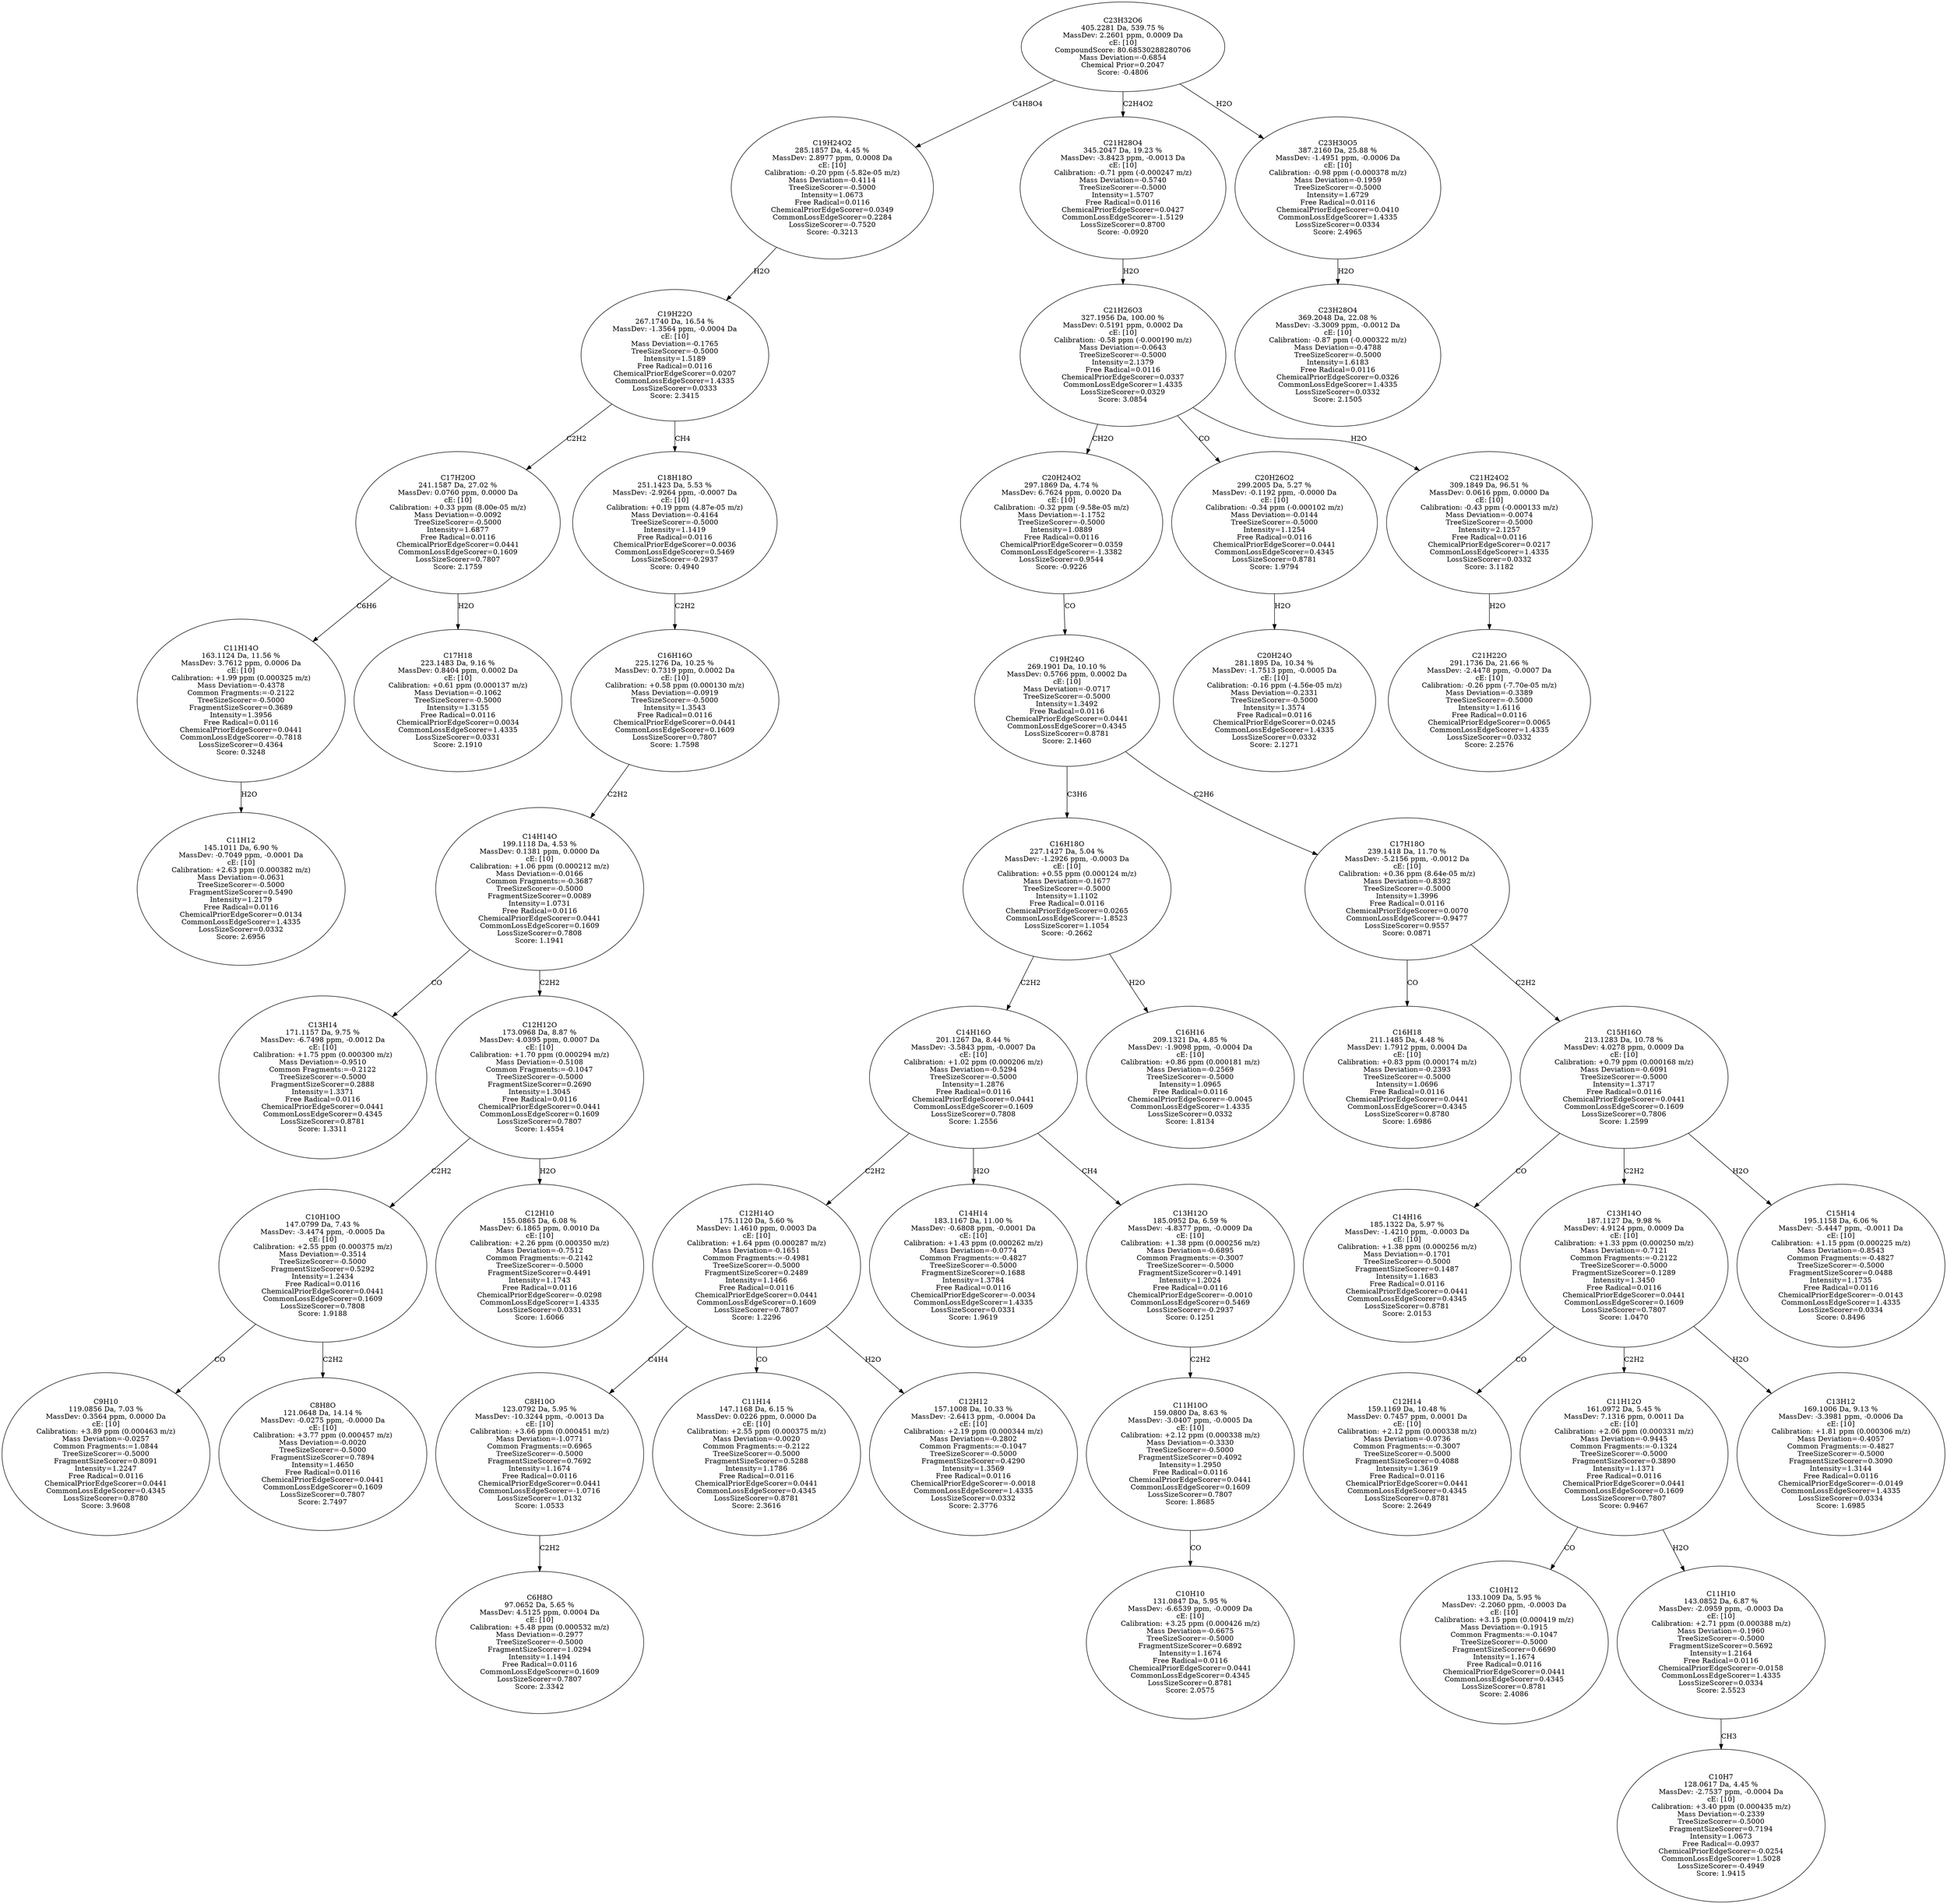 strict digraph {
v1 [label="C11H12\n145.1011 Da, 6.90 %\nMassDev: -0.7049 ppm, -0.0001 Da\ncE: [10]\nCalibration: +2.63 ppm (0.000382 m/z)\nMass Deviation=-0.0631\nTreeSizeScorer=-0.5000\nFragmentSizeScorer=0.5490\nIntensity=1.2179\nFree Radical=0.0116\nChemicalPriorEdgeScorer=0.0134\nCommonLossEdgeScorer=1.4335\nLossSizeScorer=0.0332\nScore: 2.6956"];
v2 [label="C11H14O\n163.1124 Da, 11.56 %\nMassDev: 3.7612 ppm, 0.0006 Da\ncE: [10]\nCalibration: +1.99 ppm (0.000325 m/z)\nMass Deviation=-0.4378\nCommon Fragments:=-0.2122\nTreeSizeScorer=-0.5000\nFragmentSizeScorer=0.3689\nIntensity=1.3956\nFree Radical=0.0116\nChemicalPriorEdgeScorer=0.0441\nCommonLossEdgeScorer=-0.7818\nLossSizeScorer=0.4364\nScore: 0.3248"];
v3 [label="C17H18\n223.1483 Da, 9.16 %\nMassDev: 0.8404 ppm, 0.0002 Da\ncE: [10]\nCalibration: +0.61 ppm (0.000137 m/z)\nMass Deviation=-0.1062\nTreeSizeScorer=-0.5000\nIntensity=1.3155\nFree Radical=0.0116\nChemicalPriorEdgeScorer=0.0034\nCommonLossEdgeScorer=1.4335\nLossSizeScorer=0.0331\nScore: 2.1910"];
v4 [label="C17H20O\n241.1587 Da, 27.02 %\nMassDev: 0.0760 ppm, 0.0000 Da\ncE: [10]\nCalibration: +0.33 ppm (8.00e-05 m/z)\nMass Deviation=-0.0092\nTreeSizeScorer=-0.5000\nIntensity=1.6877\nFree Radical=0.0116\nChemicalPriorEdgeScorer=0.0441\nCommonLossEdgeScorer=0.1609\nLossSizeScorer=0.7807\nScore: 2.1759"];
v5 [label="C13H14\n171.1157 Da, 9.75 %\nMassDev: -6.7498 ppm, -0.0012 Da\ncE: [10]\nCalibration: +1.75 ppm (0.000300 m/z)\nMass Deviation=-0.9510\nCommon Fragments:=-0.2122\nTreeSizeScorer=-0.5000\nFragmentSizeScorer=0.2888\nIntensity=1.3371\nFree Radical=0.0116\nChemicalPriorEdgeScorer=0.0441\nCommonLossEdgeScorer=0.4345\nLossSizeScorer=0.8781\nScore: 1.3311"];
v6 [label="C9H10\n119.0856 Da, 7.03 %\nMassDev: 0.3564 ppm, 0.0000 Da\ncE: [10]\nCalibration: +3.89 ppm (0.000463 m/z)\nMass Deviation=-0.0257\nCommon Fragments:=1.0844\nTreeSizeScorer=-0.5000\nFragmentSizeScorer=0.8091\nIntensity=1.2247\nFree Radical=0.0116\nChemicalPriorEdgeScorer=0.0441\nCommonLossEdgeScorer=0.4345\nLossSizeScorer=0.8780\nScore: 3.9608"];
v7 [label="C8H8O\n121.0648 Da, 14.14 %\nMassDev: -0.0275 ppm, -0.0000 Da\ncE: [10]\nCalibration: +3.77 ppm (0.000457 m/z)\nMass Deviation=-0.0020\nTreeSizeScorer=-0.5000\nFragmentSizeScorer=0.7894\nIntensity=1.4650\nFree Radical=0.0116\nChemicalPriorEdgeScorer=0.0441\nCommonLossEdgeScorer=0.1609\nLossSizeScorer=0.7807\nScore: 2.7497"];
v8 [label="C10H10O\n147.0799 Da, 7.43 %\nMassDev: -3.4474 ppm, -0.0005 Da\ncE: [10]\nCalibration: +2.55 ppm (0.000375 m/z)\nMass Deviation=-0.3514\nTreeSizeScorer=-0.5000\nFragmentSizeScorer=0.5292\nIntensity=1.2434\nFree Radical=0.0116\nChemicalPriorEdgeScorer=0.0441\nCommonLossEdgeScorer=0.1609\nLossSizeScorer=0.7808\nScore: 1.9188"];
v9 [label="C12H10\n155.0865 Da, 6.08 %\nMassDev: 6.1865 ppm, 0.0010 Da\ncE: [10]\nCalibration: +2.26 ppm (0.000350 m/z)\nMass Deviation=-0.7512\nCommon Fragments:=-0.2142\nTreeSizeScorer=-0.5000\nFragmentSizeScorer=0.4491\nIntensity=1.1743\nFree Radical=0.0116\nChemicalPriorEdgeScorer=-0.0298\nCommonLossEdgeScorer=1.4335\nLossSizeScorer=0.0331\nScore: 1.6066"];
v10 [label="C12H12O\n173.0968 Da, 8.87 %\nMassDev: 4.0395 ppm, 0.0007 Da\ncE: [10]\nCalibration: +1.70 ppm (0.000294 m/z)\nMass Deviation=-0.5108\nCommon Fragments:=-0.1047\nTreeSizeScorer=-0.5000\nFragmentSizeScorer=0.2690\nIntensity=1.3045\nFree Radical=0.0116\nChemicalPriorEdgeScorer=0.0441\nCommonLossEdgeScorer=0.1609\nLossSizeScorer=0.7807\nScore: 1.4554"];
v11 [label="C14H14O\n199.1118 Da, 4.53 %\nMassDev: 0.1381 ppm, 0.0000 Da\ncE: [10]\nCalibration: +1.06 ppm (0.000212 m/z)\nMass Deviation=-0.0166\nCommon Fragments:=-0.3687\nTreeSizeScorer=-0.5000\nFragmentSizeScorer=0.0089\nIntensity=1.0731\nFree Radical=0.0116\nChemicalPriorEdgeScorer=0.0441\nCommonLossEdgeScorer=0.1609\nLossSizeScorer=0.7808\nScore: 1.1941"];
v12 [label="C16H16O\n225.1276 Da, 10.25 %\nMassDev: 0.7319 ppm, 0.0002 Da\ncE: [10]\nCalibration: +0.58 ppm (0.000130 m/z)\nMass Deviation=-0.0919\nTreeSizeScorer=-0.5000\nIntensity=1.3543\nFree Radical=0.0116\nChemicalPriorEdgeScorer=0.0441\nCommonLossEdgeScorer=0.1609\nLossSizeScorer=0.7807\nScore: 1.7598"];
v13 [label="C18H18O\n251.1423 Da, 5.53 %\nMassDev: -2.9264 ppm, -0.0007 Da\ncE: [10]\nCalibration: +0.19 ppm (4.87e-05 m/z)\nMass Deviation=-0.4164\nTreeSizeScorer=-0.5000\nIntensity=1.1419\nFree Radical=0.0116\nChemicalPriorEdgeScorer=0.0036\nCommonLossEdgeScorer=0.5469\nLossSizeScorer=-0.2937\nScore: 0.4940"];
v14 [label="C19H22O\n267.1740 Da, 16.54 %\nMassDev: -1.3564 ppm, -0.0004 Da\ncE: [10]\nMass Deviation=-0.1765\nTreeSizeScorer=-0.5000\nIntensity=1.5189\nFree Radical=0.0116\nChemicalPriorEdgeScorer=0.0207\nCommonLossEdgeScorer=1.4335\nLossSizeScorer=0.0333\nScore: 2.3415"];
v15 [label="C19H24O2\n285.1857 Da, 4.45 %\nMassDev: 2.8977 ppm, 0.0008 Da\ncE: [10]\nCalibration: -0.20 ppm (-5.82e-05 m/z)\nMass Deviation=-0.4114\nTreeSizeScorer=-0.5000\nIntensity=1.0673\nFree Radical=0.0116\nChemicalPriorEdgeScorer=0.0349\nCommonLossEdgeScorer=0.2284\nLossSizeScorer=-0.7520\nScore: -0.3213"];
v16 [label="C6H8O\n97.0652 Da, 5.65 %\nMassDev: 4.5125 ppm, 0.0004 Da\ncE: [10]\nCalibration: +5.48 ppm (0.000532 m/z)\nMass Deviation=-0.2977\nTreeSizeScorer=-0.5000\nFragmentSizeScorer=1.0294\nIntensity=1.1494\nFree Radical=0.0116\nCommonLossEdgeScorer=0.1609\nLossSizeScorer=0.7807\nScore: 2.3342"];
v17 [label="C8H10O\n123.0792 Da, 5.95 %\nMassDev: -10.3244 ppm, -0.0013 Da\ncE: [10]\nCalibration: +3.66 ppm (0.000451 m/z)\nMass Deviation=-1.0771\nCommon Fragments:=0.6965\nTreeSizeScorer=-0.5000\nFragmentSizeScorer=0.7692\nIntensity=1.1674\nFree Radical=0.0116\nChemicalPriorEdgeScorer=0.0441\nCommonLossEdgeScorer=-1.0716\nLossSizeScorer=1.0132\nScore: 1.0533"];
v18 [label="C11H14\n147.1168 Da, 6.15 %\nMassDev: 0.0226 ppm, 0.0000 Da\ncE: [10]\nCalibration: +2.55 ppm (0.000375 m/z)\nMass Deviation=-0.0020\nCommon Fragments:=-0.2122\nTreeSizeScorer=-0.5000\nFragmentSizeScorer=0.5288\nIntensity=1.1786\nFree Radical=0.0116\nChemicalPriorEdgeScorer=0.0441\nCommonLossEdgeScorer=0.4345\nLossSizeScorer=0.8781\nScore: 2.3616"];
v19 [label="C12H12\n157.1008 Da, 10.33 %\nMassDev: -2.6413 ppm, -0.0004 Da\ncE: [10]\nCalibration: +2.19 ppm (0.000344 m/z)\nMass Deviation=-0.2802\nCommon Fragments:=-0.1047\nTreeSizeScorer=-0.5000\nFragmentSizeScorer=0.4290\nIntensity=1.3569\nFree Radical=0.0116\nChemicalPriorEdgeScorer=-0.0018\nCommonLossEdgeScorer=1.4335\nLossSizeScorer=0.0332\nScore: 2.3776"];
v20 [label="C12H14O\n175.1120 Da, 5.60 %\nMassDev: 1.4610 ppm, 0.0003 Da\ncE: [10]\nCalibration: +1.64 ppm (0.000287 m/z)\nMass Deviation=-0.1651\nCommon Fragments:=-0.4981\nTreeSizeScorer=-0.5000\nFragmentSizeScorer=0.2489\nIntensity=1.1466\nFree Radical=0.0116\nChemicalPriorEdgeScorer=0.0441\nCommonLossEdgeScorer=0.1609\nLossSizeScorer=0.7807\nScore: 1.2296"];
v21 [label="C14H14\n183.1167 Da, 11.00 %\nMassDev: -0.6808 ppm, -0.0001 Da\ncE: [10]\nCalibration: +1.43 ppm (0.000262 m/z)\nMass Deviation=-0.0774\nCommon Fragments:=-0.4827\nTreeSizeScorer=-0.5000\nFragmentSizeScorer=0.1688\nIntensity=1.3784\nFree Radical=0.0116\nChemicalPriorEdgeScorer=-0.0034\nCommonLossEdgeScorer=1.4335\nLossSizeScorer=0.0331\nScore: 1.9619"];
v22 [label="C10H10\n131.0847 Da, 5.95 %\nMassDev: -6.6539 ppm, -0.0009 Da\ncE: [10]\nCalibration: +3.25 ppm (0.000426 m/z)\nMass Deviation=-0.6675\nTreeSizeScorer=-0.5000\nFragmentSizeScorer=0.6892\nIntensity=1.1674\nFree Radical=0.0116\nChemicalPriorEdgeScorer=0.0441\nCommonLossEdgeScorer=0.4345\nLossSizeScorer=0.8781\nScore: 2.0575"];
v23 [label="C11H10O\n159.0800 Da, 8.63 %\nMassDev: -3.0407 ppm, -0.0005 Da\ncE: [10]\nCalibration: +2.12 ppm (0.000338 m/z)\nMass Deviation=-0.3330\nTreeSizeScorer=-0.5000\nFragmentSizeScorer=0.4092\nIntensity=1.2950\nFree Radical=0.0116\nChemicalPriorEdgeScorer=0.0441\nCommonLossEdgeScorer=0.1609\nLossSizeScorer=0.7807\nScore: 1.8685"];
v24 [label="C13H12O\n185.0952 Da, 6.59 %\nMassDev: -4.8377 ppm, -0.0009 Da\ncE: [10]\nCalibration: +1.38 ppm (0.000256 m/z)\nMass Deviation=-0.6895\nCommon Fragments:=-0.3007\nTreeSizeScorer=-0.5000\nFragmentSizeScorer=0.1491\nIntensity=1.2024\nFree Radical=0.0116\nChemicalPriorEdgeScorer=-0.0010\nCommonLossEdgeScorer=0.5469\nLossSizeScorer=-0.2937\nScore: 0.1251"];
v25 [label="C14H16O\n201.1267 Da, 8.44 %\nMassDev: -3.5843 ppm, -0.0007 Da\ncE: [10]\nCalibration: +1.02 ppm (0.000206 m/z)\nMass Deviation=-0.5294\nTreeSizeScorer=-0.5000\nIntensity=1.2876\nFree Radical=0.0116\nChemicalPriorEdgeScorer=0.0441\nCommonLossEdgeScorer=0.1609\nLossSizeScorer=0.7808\nScore: 1.2556"];
v26 [label="C16H16\n209.1321 Da, 4.85 %\nMassDev: -1.9098 ppm, -0.0004 Da\ncE: [10]\nCalibration: +0.86 ppm (0.000181 m/z)\nMass Deviation=-0.2569\nTreeSizeScorer=-0.5000\nIntensity=1.0965\nFree Radical=0.0116\nChemicalPriorEdgeScorer=-0.0045\nCommonLossEdgeScorer=1.4335\nLossSizeScorer=0.0332\nScore: 1.8134"];
v27 [label="C16H18O\n227.1427 Da, 5.04 %\nMassDev: -1.2926 ppm, -0.0003 Da\ncE: [10]\nCalibration: +0.55 ppm (0.000124 m/z)\nMass Deviation=-0.1677\nTreeSizeScorer=-0.5000\nIntensity=1.1102\nFree Radical=0.0116\nChemicalPriorEdgeScorer=0.0265\nCommonLossEdgeScorer=-1.8523\nLossSizeScorer=1.1054\nScore: -0.2662"];
v28 [label="C16H18\n211.1485 Da, 4.48 %\nMassDev: 1.7912 ppm, 0.0004 Da\ncE: [10]\nCalibration: +0.83 ppm (0.000174 m/z)\nMass Deviation=-0.2393\nTreeSizeScorer=-0.5000\nIntensity=1.0696\nFree Radical=0.0116\nChemicalPriorEdgeScorer=0.0441\nCommonLossEdgeScorer=0.4345\nLossSizeScorer=0.8780\nScore: 1.6986"];
v29 [label="C14H16\n185.1322 Da, 5.97 %\nMassDev: -1.4210 ppm, -0.0003 Da\ncE: [10]\nCalibration: +1.38 ppm (0.000256 m/z)\nMass Deviation=-0.1701\nTreeSizeScorer=-0.5000\nFragmentSizeScorer=0.1487\nIntensity=1.1683\nFree Radical=0.0116\nChemicalPriorEdgeScorer=0.0441\nCommonLossEdgeScorer=0.4345\nLossSizeScorer=0.8781\nScore: 2.0153"];
v30 [label="C12H14\n159.1169 Da, 10.48 %\nMassDev: 0.7457 ppm, 0.0001 Da\ncE: [10]\nCalibration: +2.12 ppm (0.000338 m/z)\nMass Deviation=-0.0736\nCommon Fragments:=-0.3007\nTreeSizeScorer=-0.5000\nFragmentSizeScorer=0.4088\nIntensity=1.3619\nFree Radical=0.0116\nChemicalPriorEdgeScorer=0.0441\nCommonLossEdgeScorer=0.4345\nLossSizeScorer=0.8781\nScore: 2.2649"];
v31 [label="C10H12\n133.1009 Da, 5.95 %\nMassDev: -2.2060 ppm, -0.0003 Da\ncE: [10]\nCalibration: +3.15 ppm (0.000419 m/z)\nMass Deviation=-0.1915\nCommon Fragments:=-0.1047\nTreeSizeScorer=-0.5000\nFragmentSizeScorer=0.6690\nIntensity=1.1674\nFree Radical=0.0116\nChemicalPriorEdgeScorer=0.0441\nCommonLossEdgeScorer=0.4345\nLossSizeScorer=0.8781\nScore: 2.4086"];
v32 [label="C10H7\n128.0617 Da, 4.45 %\nMassDev: -2.7537 ppm, -0.0004 Da\ncE: [10]\nCalibration: +3.40 ppm (0.000435 m/z)\nMass Deviation=-0.2339\nTreeSizeScorer=-0.5000\nFragmentSizeScorer=0.7194\nIntensity=1.0673\nFree Radical=-0.0937\nChemicalPriorEdgeScorer=-0.0254\nCommonLossEdgeScorer=1.5028\nLossSizeScorer=-0.4949\nScore: 1.9415"];
v33 [label="C11H10\n143.0852 Da, 6.87 %\nMassDev: -2.0959 ppm, -0.0003 Da\ncE: [10]\nCalibration: +2.71 ppm (0.000388 m/z)\nMass Deviation=-0.1960\nTreeSizeScorer=-0.5000\nFragmentSizeScorer=0.5692\nIntensity=1.2164\nFree Radical=0.0116\nChemicalPriorEdgeScorer=-0.0158\nCommonLossEdgeScorer=1.4335\nLossSizeScorer=0.0334\nScore: 2.5523"];
v34 [label="C11H12O\n161.0972 Da, 5.45 %\nMassDev: 7.1316 ppm, 0.0011 Da\ncE: [10]\nCalibration: +2.06 ppm (0.000331 m/z)\nMass Deviation=-0.9445\nCommon Fragments:=-0.1324\nTreeSizeScorer=-0.5000\nFragmentSizeScorer=0.3890\nIntensity=1.1371\nFree Radical=0.0116\nChemicalPriorEdgeScorer=0.0441\nCommonLossEdgeScorer=0.1609\nLossSizeScorer=0.7807\nScore: 0.9467"];
v35 [label="C13H12\n169.1006 Da, 9.13 %\nMassDev: -3.3981 ppm, -0.0006 Da\ncE: [10]\nCalibration: +1.81 ppm (0.000306 m/z)\nMass Deviation=-0.4057\nCommon Fragments:=-0.4827\nTreeSizeScorer=-0.5000\nFragmentSizeScorer=0.3090\nIntensity=1.3144\nFree Radical=0.0116\nChemicalPriorEdgeScorer=-0.0149\nCommonLossEdgeScorer=1.4335\nLossSizeScorer=0.0334\nScore: 1.6985"];
v36 [label="C13H14O\n187.1127 Da, 9.98 %\nMassDev: 4.9124 ppm, 0.0009 Da\ncE: [10]\nCalibration: +1.33 ppm (0.000250 m/z)\nMass Deviation=-0.7121\nCommon Fragments:=-0.2122\nTreeSizeScorer=-0.5000\nFragmentSizeScorer=0.1289\nIntensity=1.3450\nFree Radical=0.0116\nChemicalPriorEdgeScorer=0.0441\nCommonLossEdgeScorer=0.1609\nLossSizeScorer=0.7807\nScore: 1.0470"];
v37 [label="C15H14\n195.1158 Da, 6.06 %\nMassDev: -5.4447 ppm, -0.0011 Da\ncE: [10]\nCalibration: +1.15 ppm (0.000225 m/z)\nMass Deviation=-0.8543\nCommon Fragments:=-0.4827\nTreeSizeScorer=-0.5000\nFragmentSizeScorer=0.0488\nIntensity=1.1735\nFree Radical=0.0116\nChemicalPriorEdgeScorer=-0.0143\nCommonLossEdgeScorer=1.4335\nLossSizeScorer=0.0334\nScore: 0.8496"];
v38 [label="C15H16O\n213.1283 Da, 10.78 %\nMassDev: 4.0278 ppm, 0.0009 Da\ncE: [10]\nCalibration: +0.79 ppm (0.000168 m/z)\nMass Deviation=-0.6091\nTreeSizeScorer=-0.5000\nIntensity=1.3717\nFree Radical=0.0116\nChemicalPriorEdgeScorer=0.0441\nCommonLossEdgeScorer=0.1609\nLossSizeScorer=0.7806\nScore: 1.2599"];
v39 [label="C17H18O\n239.1418 Da, 11.70 %\nMassDev: -5.2156 ppm, -0.0012 Da\ncE: [10]\nCalibration: +0.36 ppm (8.64e-05 m/z)\nMass Deviation=-0.8392\nTreeSizeScorer=-0.5000\nIntensity=1.3996\nFree Radical=0.0116\nChemicalPriorEdgeScorer=0.0070\nCommonLossEdgeScorer=-0.9477\nLossSizeScorer=0.9557\nScore: 0.0871"];
v40 [label="C19H24O\n269.1901 Da, 10.10 %\nMassDev: 0.5766 ppm, 0.0002 Da\ncE: [10]\nMass Deviation=-0.0717\nTreeSizeScorer=-0.5000\nIntensity=1.3492\nFree Radical=0.0116\nChemicalPriorEdgeScorer=0.0441\nCommonLossEdgeScorer=0.4345\nLossSizeScorer=0.8781\nScore: 2.1460"];
v41 [label="C20H24O2\n297.1869 Da, 4.74 %\nMassDev: 6.7624 ppm, 0.0020 Da\ncE: [10]\nCalibration: -0.32 ppm (-9.58e-05 m/z)\nMass Deviation=-1.1752\nTreeSizeScorer=-0.5000\nIntensity=1.0889\nFree Radical=0.0116\nChemicalPriorEdgeScorer=0.0359\nCommonLossEdgeScorer=-1.3382\nLossSizeScorer=0.9544\nScore: -0.9226"];
v42 [label="C20H24O\n281.1895 Da, 10.34 %\nMassDev: -1.7513 ppm, -0.0005 Da\ncE: [10]\nCalibration: -0.16 ppm (-4.56e-05 m/z)\nMass Deviation=-0.2331\nTreeSizeScorer=-0.5000\nIntensity=1.3574\nFree Radical=0.0116\nChemicalPriorEdgeScorer=0.0245\nCommonLossEdgeScorer=1.4335\nLossSizeScorer=0.0332\nScore: 2.1271"];
v43 [label="C20H26O2\n299.2005 Da, 5.27 %\nMassDev: -0.1192 ppm, -0.0000 Da\ncE: [10]\nCalibration: -0.34 ppm (-0.000102 m/z)\nMass Deviation=-0.0144\nTreeSizeScorer=-0.5000\nIntensity=1.1254\nFree Radical=0.0116\nChemicalPriorEdgeScorer=0.0441\nCommonLossEdgeScorer=0.4345\nLossSizeScorer=0.8781\nScore: 1.9794"];
v44 [label="C21H22O\n291.1736 Da, 21.66 %\nMassDev: -2.4478 ppm, -0.0007 Da\ncE: [10]\nCalibration: -0.26 ppm (-7.70e-05 m/z)\nMass Deviation=-0.3389\nTreeSizeScorer=-0.5000\nIntensity=1.6116\nFree Radical=0.0116\nChemicalPriorEdgeScorer=0.0065\nCommonLossEdgeScorer=1.4335\nLossSizeScorer=0.0332\nScore: 2.2576"];
v45 [label="C21H24O2\n309.1849 Da, 96.51 %\nMassDev: 0.0616 ppm, 0.0000 Da\ncE: [10]\nCalibration: -0.43 ppm (-0.000133 m/z)\nMass Deviation=-0.0074\nTreeSizeScorer=-0.5000\nIntensity=2.1257\nFree Radical=0.0116\nChemicalPriorEdgeScorer=0.0217\nCommonLossEdgeScorer=1.4335\nLossSizeScorer=0.0332\nScore: 3.1182"];
v46 [label="C21H26O3\n327.1956 Da, 100.00 %\nMassDev: 0.5191 ppm, 0.0002 Da\ncE: [10]\nCalibration: -0.58 ppm (-0.000190 m/z)\nMass Deviation=-0.0643\nTreeSizeScorer=-0.5000\nIntensity=2.1379\nFree Radical=0.0116\nChemicalPriorEdgeScorer=0.0337\nCommonLossEdgeScorer=1.4335\nLossSizeScorer=0.0329\nScore: 3.0854"];
v47 [label="C21H28O4\n345.2047 Da, 19.23 %\nMassDev: -3.8423 ppm, -0.0013 Da\ncE: [10]\nCalibration: -0.71 ppm (-0.000247 m/z)\nMass Deviation=-0.5740\nTreeSizeScorer=-0.5000\nIntensity=1.5707\nFree Radical=0.0116\nChemicalPriorEdgeScorer=0.0427\nCommonLossEdgeScorer=-1.5129\nLossSizeScorer=0.8700\nScore: -0.0920"];
v48 [label="C23H28O4\n369.2048 Da, 22.08 %\nMassDev: -3.3009 ppm, -0.0012 Da\ncE: [10]\nCalibration: -0.87 ppm (-0.000322 m/z)\nMass Deviation=-0.4788\nTreeSizeScorer=-0.5000\nIntensity=1.6183\nFree Radical=0.0116\nChemicalPriorEdgeScorer=0.0326\nCommonLossEdgeScorer=1.4335\nLossSizeScorer=0.0332\nScore: 2.1505"];
v49 [label="C23H30O5\n387.2160 Da, 25.88 %\nMassDev: -1.4951 ppm, -0.0006 Da\ncE: [10]\nCalibration: -0.98 ppm (-0.000378 m/z)\nMass Deviation=-0.1959\nTreeSizeScorer=-0.5000\nIntensity=1.6729\nFree Radical=0.0116\nChemicalPriorEdgeScorer=0.0410\nCommonLossEdgeScorer=1.4335\nLossSizeScorer=0.0334\nScore: 2.4965"];
v50 [label="C23H32O6\n405.2281 Da, 539.75 %\nMassDev: 2.2601 ppm, 0.0009 Da\ncE: [10]\nCompoundScore: 80.68530288280706\nMass Deviation=-0.6854\nChemical Prior=0.2047\nScore: -0.4806"];
v2 -> v1 [label="H2O"];
v4 -> v2 [label="C6H6"];
v4 -> v3 [label="H2O"];
v14 -> v4 [label="C2H2"];
v11 -> v5 [label="CO"];
v8 -> v6 [label="CO"];
v8 -> v7 [label="C2H2"];
v10 -> v8 [label="C2H2"];
v10 -> v9 [label="H2O"];
v11 -> v10 [label="C2H2"];
v12 -> v11 [label="C2H2"];
v13 -> v12 [label="C2H2"];
v14 -> v13 [label="CH4"];
v15 -> v14 [label="H2O"];
v50 -> v15 [label="C4H8O4"];
v17 -> v16 [label="C2H2"];
v20 -> v17 [label="C4H4"];
v20 -> v18 [label="CO"];
v20 -> v19 [label="H2O"];
v25 -> v20 [label="C2H2"];
v25 -> v21 [label="H2O"];
v23 -> v22 [label="CO"];
v24 -> v23 [label="C2H2"];
v25 -> v24 [label="CH4"];
v27 -> v25 [label="C2H2"];
v27 -> v26 [label="H2O"];
v40 -> v27 [label="C3H6"];
v39 -> v28 [label="CO"];
v38 -> v29 [label="CO"];
v36 -> v30 [label="CO"];
v34 -> v31 [label="CO"];
v33 -> v32 [label="CH3"];
v34 -> v33 [label="H2O"];
v36 -> v34 [label="C2H2"];
v36 -> v35 [label="H2O"];
v38 -> v36 [label="C2H2"];
v38 -> v37 [label="H2O"];
v39 -> v38 [label="C2H2"];
v40 -> v39 [label="C2H6"];
v41 -> v40 [label="CO"];
v46 -> v41 [label="CH2O"];
v43 -> v42 [label="H2O"];
v46 -> v43 [label="CO"];
v45 -> v44 [label="H2O"];
v46 -> v45 [label="H2O"];
v47 -> v46 [label="H2O"];
v50 -> v47 [label="C2H4O2"];
v49 -> v48 [label="H2O"];
v50 -> v49 [label="H2O"];
}